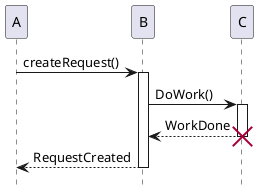 @startuml
hide footbox
A -> B: createRequest()
activate B
B -> C: DoWork()
activate C
C --> B: WorkDone
destroy C
B --> A: RequestCreated
deactivate B
@enduml